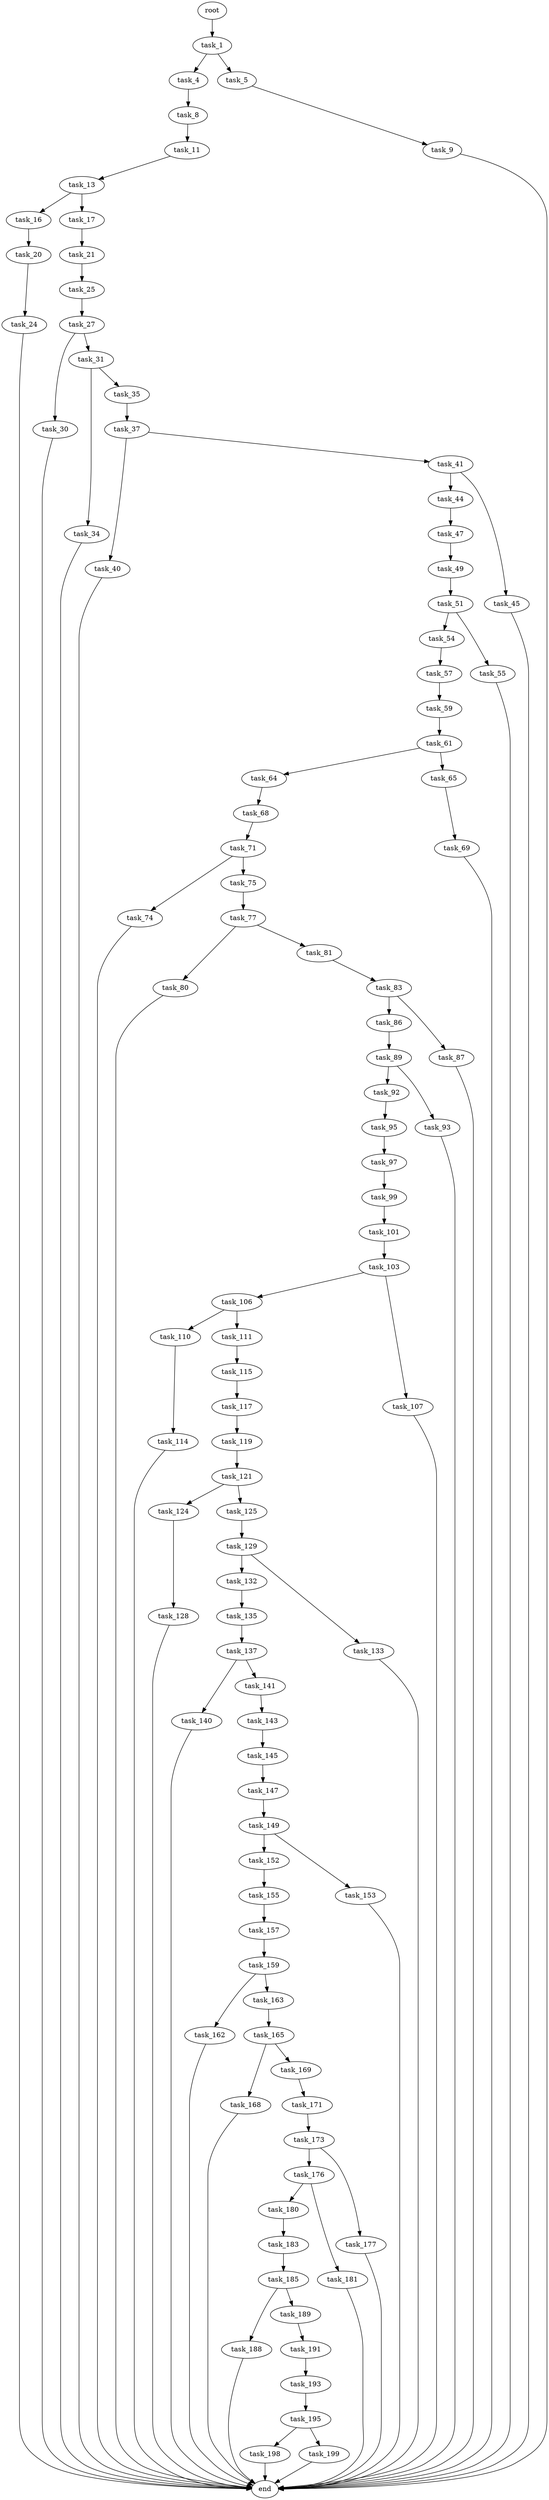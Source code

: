 digraph G {
  root [size="0.000000"];
  task_1 [size="67383151342.000000"];
  task_4 [size="1073741824000.000000"];
  task_5 [size="28991029248.000000"];
  task_8 [size="1073741824000.000000"];
  task_9 [size="263509251725.000000"];
  task_11 [size="231928233984.000000"];
  task_13 [size="48743611726.000000"];
  task_16 [size="134217728000.000000"];
  task_17 [size="11854447374.000000"];
  task_20 [size="15242384013.000000"];
  task_21 [size="8589934592.000000"];
  task_24 [size="16373979838.000000"];
  task_25 [size="4536159845.000000"];
  task_27 [size="482554954069.000000"];
  task_30 [size="111925749428.000000"];
  task_31 [size="212613270662.000000"];
  task_34 [size="68719476736.000000"];
  task_35 [size="847331380.000000"];
  task_37 [size="134217728000.000000"];
  task_40 [size="231928233984.000000"];
  task_41 [size="6346050325.000000"];
  task_44 [size="153045229662.000000"];
  task_45 [size="707391390018.000000"];
  task_47 [size="1073741824000.000000"];
  task_49 [size="180079355905.000000"];
  task_51 [size="476710597037.000000"];
  task_54 [size="1073741824000.000000"];
  task_55 [size="4762380988.000000"];
  task_57 [size="549755813888.000000"];
  task_59 [size="21640975313.000000"];
  task_61 [size="5287679676.000000"];
  task_64 [size="1073741824000.000000"];
  task_65 [size="507463619109.000000"];
  task_68 [size="7584741502.000000"];
  task_69 [size="6987960928.000000"];
  task_71 [size="28991029248.000000"];
  task_74 [size="756964006478.000000"];
  task_75 [size="368293445632.000000"];
  task_77 [size="22540054544.000000"];
  task_80 [size="134217728000.000000"];
  task_81 [size="4790536558.000000"];
  task_83 [size="231928233984.000000"];
  task_86 [size="18346008981.000000"];
  task_87 [size="7067772574.000000"];
  task_89 [size="402875977216.000000"];
  task_92 [size="27117436511.000000"];
  task_93 [size="23707892512.000000"];
  task_95 [size="8589934592.000000"];
  task_97 [size="86836589886.000000"];
  task_99 [size="782757789696.000000"];
  task_101 [size="2586741408.000000"];
  task_103 [size="194938493440.000000"];
  task_106 [size="141182101059.000000"];
  task_107 [size="44112714266.000000"];
  task_110 [size="8589934592.000000"];
  task_111 [size="68719476736.000000"];
  task_114 [size="2795305434.000000"];
  task_115 [size="42308841197.000000"];
  task_117 [size="549755813888.000000"];
  task_119 [size="8589934592.000000"];
  task_121 [size="35346465280.000000"];
  task_124 [size="17322314944.000000"];
  task_125 [size="337170060688.000000"];
  task_128 [size="46733972899.000000"];
  task_129 [size="21309781641.000000"];
  task_132 [size="21406444753.000000"];
  task_133 [size="1073741824000.000000"];
  task_135 [size="287507355684.000000"];
  task_137 [size="716224412551.000000"];
  task_140 [size="254479049633.000000"];
  task_141 [size="110552936111.000000"];
  task_143 [size="18110060767.000000"];
  task_145 [size="3411799820.000000"];
  task_147 [size="720952880189.000000"];
  task_149 [size="1073741824000.000000"];
  task_152 [size="3551154107.000000"];
  task_153 [size="231928233984.000000"];
  task_155 [size="137425213535.000000"];
  task_157 [size="1103079394082.000000"];
  task_159 [size="368293445632.000000"];
  task_162 [size="28991029248.000000"];
  task_163 [size="820547975601.000000"];
  task_165 [size="863582543.000000"];
  task_168 [size="9277916971.000000"];
  task_169 [size="148259374134.000000"];
  task_171 [size="28991029248.000000"];
  task_173 [size="265335899797.000000"];
  task_176 [size="23804736216.000000"];
  task_177 [size="3942113231.000000"];
  task_180 [size="336500559.000000"];
  task_181 [size="3225133670.000000"];
  task_183 [size="28991029248.000000"];
  task_185 [size="7395521452.000000"];
  task_188 [size="33729498651.000000"];
  task_189 [size="1073741824000.000000"];
  task_191 [size="28991029248.000000"];
  task_193 [size="281622973551.000000"];
  task_195 [size="168799059075.000000"];
  task_198 [size="94640856164.000000"];
  task_199 [size="50479690778.000000"];
  end [size="0.000000"];

  root -> task_1 [size="1.000000"];
  task_1 -> task_4 [size="75497472.000000"];
  task_1 -> task_5 [size="75497472.000000"];
  task_4 -> task_8 [size="838860800.000000"];
  task_5 -> task_9 [size="75497472.000000"];
  task_8 -> task_11 [size="838860800.000000"];
  task_9 -> end [size="1.000000"];
  task_11 -> task_13 [size="301989888.000000"];
  task_13 -> task_16 [size="75497472.000000"];
  task_13 -> task_17 [size="75497472.000000"];
  task_16 -> task_20 [size="209715200.000000"];
  task_17 -> task_21 [size="679477248.000000"];
  task_20 -> task_24 [size="33554432.000000"];
  task_21 -> task_25 [size="33554432.000000"];
  task_24 -> end [size="1.000000"];
  task_25 -> task_27 [size="75497472.000000"];
  task_27 -> task_30 [size="301989888.000000"];
  task_27 -> task_31 [size="301989888.000000"];
  task_30 -> end [size="1.000000"];
  task_31 -> task_34 [size="411041792.000000"];
  task_31 -> task_35 [size="411041792.000000"];
  task_34 -> end [size="1.000000"];
  task_35 -> task_37 [size="33554432.000000"];
  task_37 -> task_40 [size="209715200.000000"];
  task_37 -> task_41 [size="209715200.000000"];
  task_40 -> end [size="1.000000"];
  task_41 -> task_44 [size="209715200.000000"];
  task_41 -> task_45 [size="209715200.000000"];
  task_44 -> task_47 [size="536870912.000000"];
  task_45 -> end [size="1.000000"];
  task_47 -> task_49 [size="838860800.000000"];
  task_49 -> task_51 [size="134217728.000000"];
  task_51 -> task_54 [size="411041792.000000"];
  task_51 -> task_55 [size="411041792.000000"];
  task_54 -> task_57 [size="838860800.000000"];
  task_55 -> end [size="1.000000"];
  task_57 -> task_59 [size="536870912.000000"];
  task_59 -> task_61 [size="838860800.000000"];
  task_61 -> task_64 [size="209715200.000000"];
  task_61 -> task_65 [size="209715200.000000"];
  task_64 -> task_68 [size="838860800.000000"];
  task_65 -> task_69 [size="838860800.000000"];
  task_68 -> task_71 [size="134217728.000000"];
  task_69 -> end [size="1.000000"];
  task_71 -> task_74 [size="75497472.000000"];
  task_71 -> task_75 [size="75497472.000000"];
  task_74 -> end [size="1.000000"];
  task_75 -> task_77 [size="411041792.000000"];
  task_77 -> task_80 [size="33554432.000000"];
  task_77 -> task_81 [size="33554432.000000"];
  task_80 -> end [size="1.000000"];
  task_81 -> task_83 [size="536870912.000000"];
  task_83 -> task_86 [size="301989888.000000"];
  task_83 -> task_87 [size="301989888.000000"];
  task_86 -> task_89 [size="838860800.000000"];
  task_87 -> end [size="1.000000"];
  task_89 -> task_92 [size="536870912.000000"];
  task_89 -> task_93 [size="536870912.000000"];
  task_92 -> task_95 [size="33554432.000000"];
  task_93 -> end [size="1.000000"];
  task_95 -> task_97 [size="33554432.000000"];
  task_97 -> task_99 [size="209715200.000000"];
  task_99 -> task_101 [size="679477248.000000"];
  task_101 -> task_103 [size="75497472.000000"];
  task_103 -> task_106 [size="536870912.000000"];
  task_103 -> task_107 [size="536870912.000000"];
  task_106 -> task_110 [size="301989888.000000"];
  task_106 -> task_111 [size="301989888.000000"];
  task_107 -> end [size="1.000000"];
  task_110 -> task_114 [size="33554432.000000"];
  task_111 -> task_115 [size="134217728.000000"];
  task_114 -> end [size="1.000000"];
  task_115 -> task_117 [size="33554432.000000"];
  task_117 -> task_119 [size="536870912.000000"];
  task_119 -> task_121 [size="33554432.000000"];
  task_121 -> task_124 [size="33554432.000000"];
  task_121 -> task_125 [size="33554432.000000"];
  task_124 -> task_128 [size="33554432.000000"];
  task_125 -> task_129 [size="679477248.000000"];
  task_128 -> end [size="1.000000"];
  task_129 -> task_132 [size="679477248.000000"];
  task_129 -> task_133 [size="679477248.000000"];
  task_132 -> task_135 [size="411041792.000000"];
  task_133 -> end [size="1.000000"];
  task_135 -> task_137 [size="411041792.000000"];
  task_137 -> task_140 [size="838860800.000000"];
  task_137 -> task_141 [size="838860800.000000"];
  task_140 -> end [size="1.000000"];
  task_141 -> task_143 [size="75497472.000000"];
  task_143 -> task_145 [size="33554432.000000"];
  task_145 -> task_147 [size="75497472.000000"];
  task_147 -> task_149 [size="679477248.000000"];
  task_149 -> task_152 [size="838860800.000000"];
  task_149 -> task_153 [size="838860800.000000"];
  task_152 -> task_155 [size="134217728.000000"];
  task_153 -> end [size="1.000000"];
  task_155 -> task_157 [size="134217728.000000"];
  task_157 -> task_159 [size="679477248.000000"];
  task_159 -> task_162 [size="411041792.000000"];
  task_159 -> task_163 [size="411041792.000000"];
  task_162 -> end [size="1.000000"];
  task_163 -> task_165 [size="536870912.000000"];
  task_165 -> task_168 [size="33554432.000000"];
  task_165 -> task_169 [size="33554432.000000"];
  task_168 -> end [size="1.000000"];
  task_169 -> task_171 [size="209715200.000000"];
  task_171 -> task_173 [size="75497472.000000"];
  task_173 -> task_176 [size="536870912.000000"];
  task_173 -> task_177 [size="536870912.000000"];
  task_176 -> task_180 [size="838860800.000000"];
  task_176 -> task_181 [size="838860800.000000"];
  task_177 -> end [size="1.000000"];
  task_180 -> task_183 [size="33554432.000000"];
  task_181 -> end [size="1.000000"];
  task_183 -> task_185 [size="75497472.000000"];
  task_185 -> task_188 [size="209715200.000000"];
  task_185 -> task_189 [size="209715200.000000"];
  task_188 -> end [size="1.000000"];
  task_189 -> task_191 [size="838860800.000000"];
  task_191 -> task_193 [size="75497472.000000"];
  task_193 -> task_195 [size="301989888.000000"];
  task_195 -> task_198 [size="209715200.000000"];
  task_195 -> task_199 [size="209715200.000000"];
  task_198 -> end [size="1.000000"];
  task_199 -> end [size="1.000000"];
}
